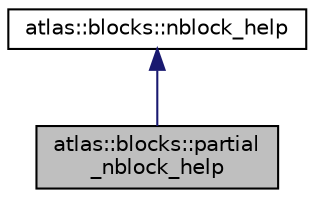 digraph "atlas::blocks::partial_nblock_help"
{
  edge [fontname="Helvetica",fontsize="10",labelfontname="Helvetica",labelfontsize="10"];
  node [fontname="Helvetica",fontsize="10",shape=record];
  Node1 [label="atlas::blocks::partial\l_nblock_help",height=0.2,width=0.4,color="black", fillcolor="grey75", style="filled", fontcolor="black"];
  Node2 -> Node1 [dir="back",color="midnightblue",fontsize="10",style="solid",fontname="Helvetica"];
  Node2 [label="atlas::blocks::nblock_help",height=0.2,width=0.4,color="black", fillcolor="white", style="filled",URL="$classatlas_1_1blocks_1_1nblock__help.html"];
}
